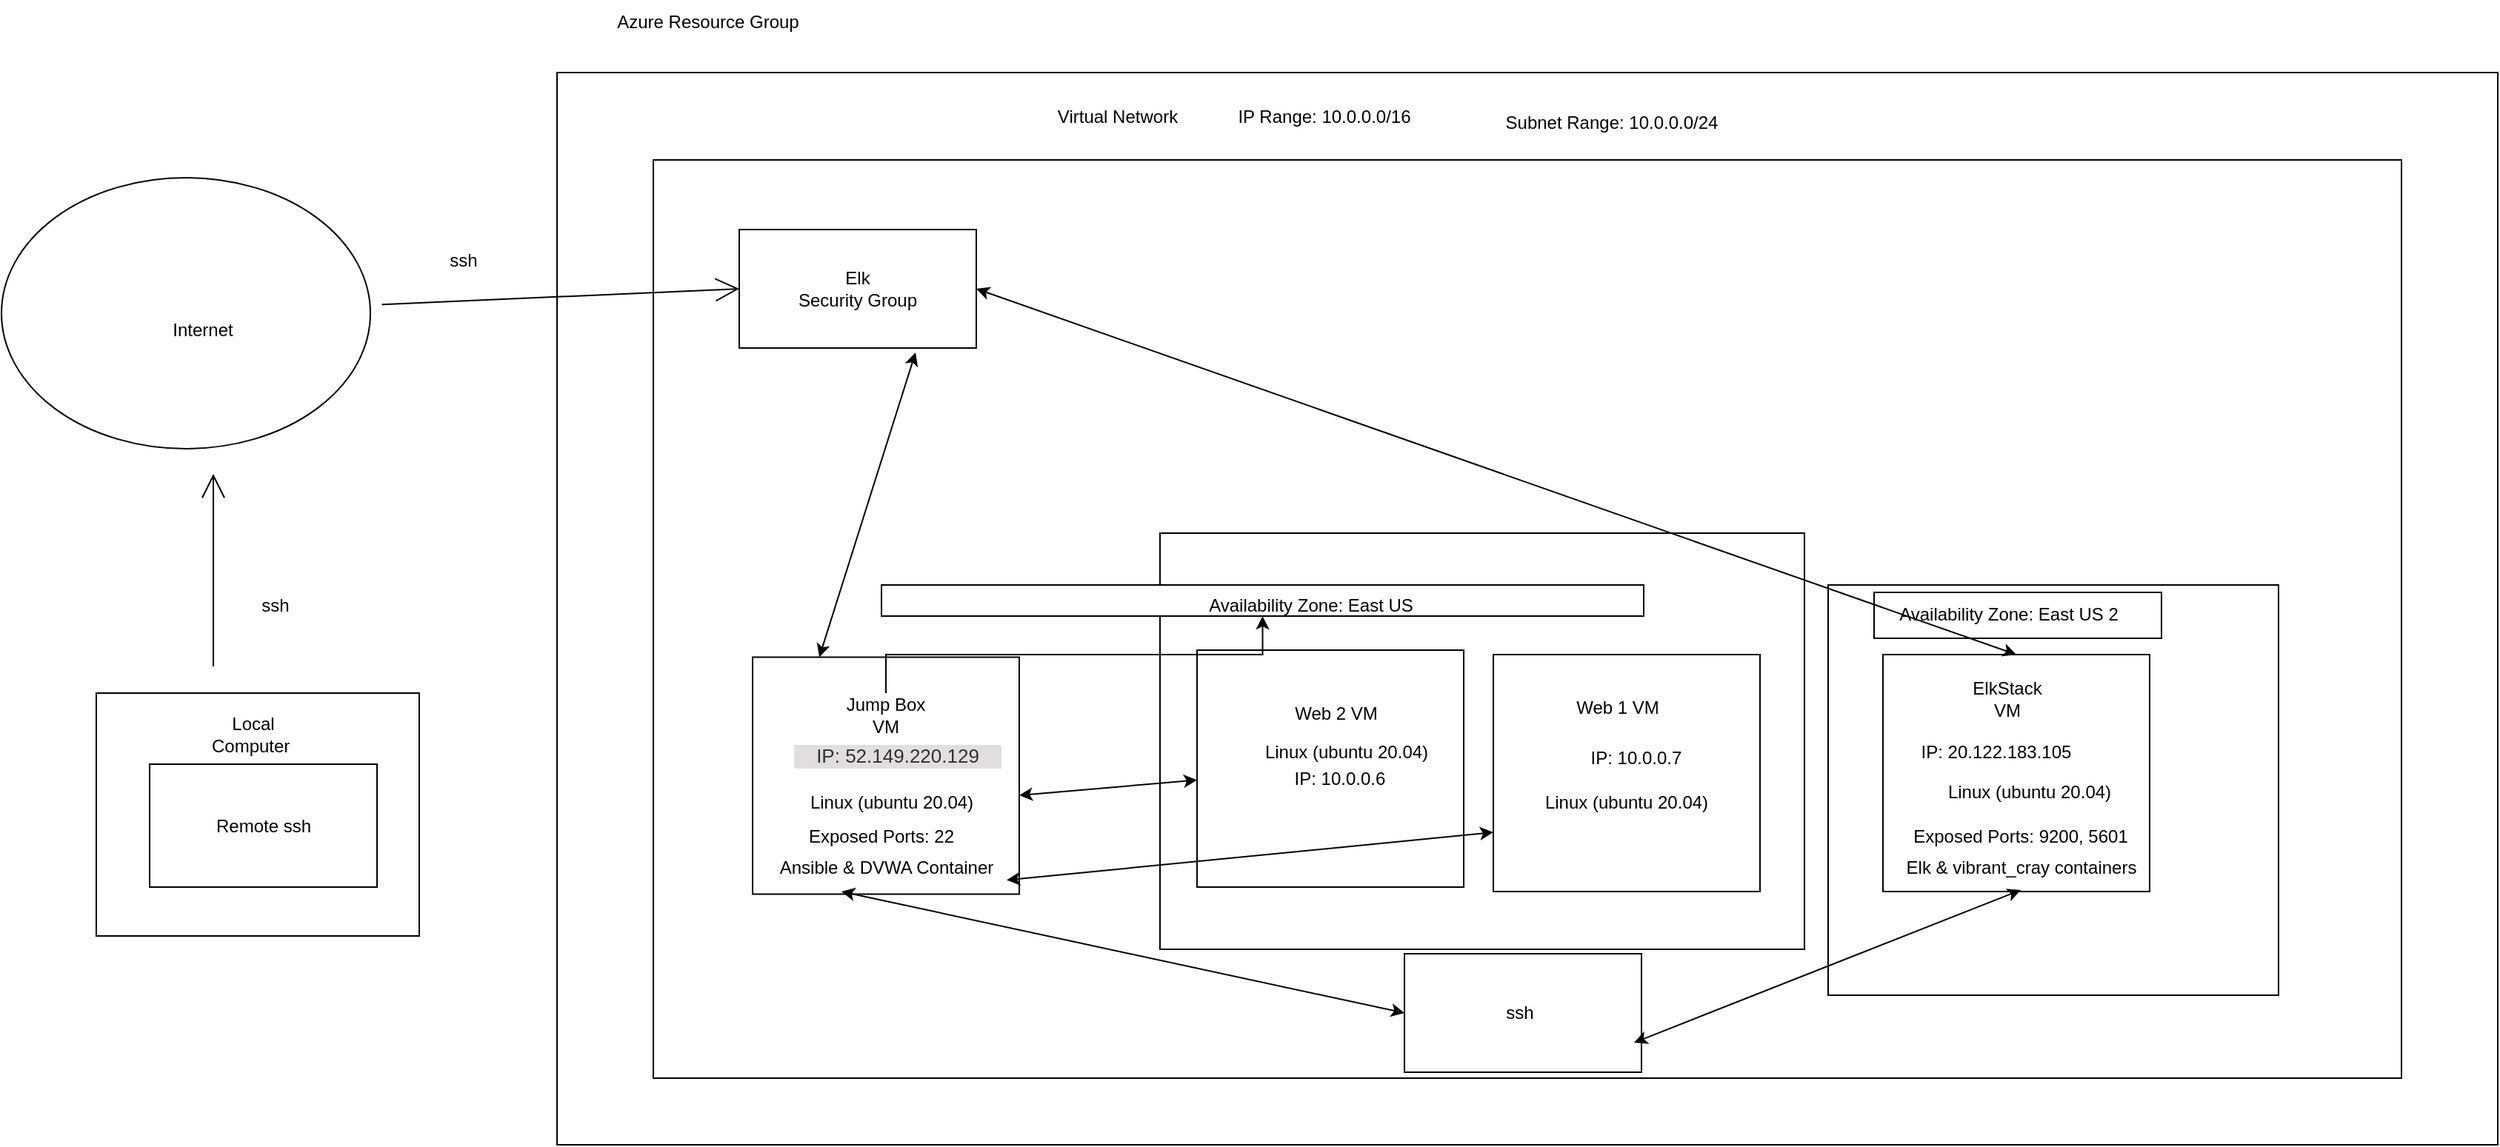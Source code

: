 <mxfile version="16.5.3" type="device"><diagram id="_GEdCjrCZdVkZ-orN7QF" name="Page-1"><mxGraphModel dx="2844" dy="1256" grid="0" gridSize="10" guides="1" tooltips="1" connect="1" arrows="1" fold="1" page="0" pageScale="1" pageWidth="850" pageHeight="1100" math="0" shadow="0"><root><mxCell id="0"/><mxCell id="1" parent="0"/><mxCell id="7RjQl0qeMlrOAw6XI0-0-6" style="edgeStyle=orthogonalEdgeStyle;rounded=0;orthogonalLoop=1;jettySize=auto;html=1;exitX=0.5;exitY=0;exitDx=0;exitDy=0;" edge="1" parent="1" source="7RjQl0qeMlrOAw6XI0-0-4" target="7RjQl0qeMlrOAw6XI0-0-4"><mxGeometry relative="1" as="geometry"/></mxCell><mxCell id="7RjQl0qeMlrOAw6XI0-0-5" value="" style="rounded=0;whiteSpace=wrap;html=1;" vertex="1" parent="1"><mxGeometry x="704" y="222" width="346" height="254.5" as="geometry"/></mxCell><mxCell id="7RjQl0qeMlrOAw6XI0-0-3" value="" style="rounded=0;whiteSpace=wrap;html=1;" vertex="1" parent="1"><mxGeometry x="697" y="268" width="339" height="223.5" as="geometry"/></mxCell><mxCell id="r4s1Yfnx_Hzs8C4Lh6MJ-57" value="" style="rounded=0;whiteSpace=wrap;html=1;hachureGap=4;" parent="1" vertex="1"><mxGeometry x="-154" y="-92" width="1310" height="724" as="geometry"/></mxCell><mxCell id="r4s1Yfnx_Hzs8C4Lh6MJ-8" value="" style="rounded=0;whiteSpace=wrap;html=1;hachureGap=4;" parent="1" vertex="1"><mxGeometry x="-89" y="-33" width="1180" height="620" as="geometry"/></mxCell><mxCell id="7RjQl0qeMlrOAw6XI0-0-4" value="" style="rounded=0;whiteSpace=wrap;html=1;" vertex="1" parent="1"><mxGeometry x="704" y="254" width="304" height="277" as="geometry"/></mxCell><mxCell id="r4s1Yfnx_Hzs8C4Lh6MJ-31" value="" style="rounded=0;whiteSpace=wrap;html=1;hachureGap=4;movable=1;resizable=1;rotatable=1;deletable=1;editable=1;connectable=1;" parent="1" vertex="1"><mxGeometry x="282" y="301" width="180" height="160" as="geometry"/></mxCell><mxCell id="r4s1Yfnx_Hzs8C4Lh6MJ-1" value="" style="rounded=0;whiteSpace=wrap;html=1;hachureGap=4;" parent="1" vertex="1"><mxGeometry x="253" y="219" width="435" height="281" as="geometry"/></mxCell><mxCell id="r4s1Yfnx_Hzs8C4Lh6MJ-2" value="" style="rounded=0;whiteSpace=wrap;html=1;hachureGap=4;" parent="1" vertex="1"><mxGeometry x="-22" y="302.75" width="180" height="160" as="geometry"/></mxCell><mxCell id="r4s1Yfnx_Hzs8C4Lh6MJ-5" value="" style="rounded=0;whiteSpace=wrap;html=1;hachureGap=4;" parent="1" vertex="1"><mxGeometry x="478" y="301" width="180" height="160" as="geometry"/></mxCell><mxCell id="r4s1Yfnx_Hzs8C4Lh6MJ-6" value="" style="rounded=0;whiteSpace=wrap;html=1;hachureGap=4;movable=1;resizable=1;rotatable=1;deletable=1;editable=1;connectable=1;" parent="1" vertex="1"><mxGeometry x="278" y="298" width="180" height="160" as="geometry"/></mxCell><mxCell id="r4s1Yfnx_Hzs8C4Lh6MJ-7" value="" style="rounded=0;whiteSpace=wrap;html=1;hachureGap=4;" parent="1" vertex="1"><mxGeometry x="741" y="301" width="180" height="160" as="geometry"/></mxCell><mxCell id="r4s1Yfnx_Hzs8C4Lh6MJ-9" value="Virtual Network" style="text;strokeColor=none;fillColor=none;html=1;align=center;verticalAlign=middle;whiteSpace=wrap;rounded=0;hachureGap=4;" parent="1" vertex="1"><mxGeometry x="118" y="-82" width="213" height="39" as="geometry"/></mxCell><mxCell id="7RjQl0qeMlrOAw6XI0-0-12" value="" style="edgeStyle=orthogonalEdgeStyle;rounded=0;orthogonalLoop=1;jettySize=auto;html=1;" edge="1" parent="1" source="r4s1Yfnx_Hzs8C4Lh6MJ-10" target="r4s1Yfnx_Hzs8C4Lh6MJ-47"><mxGeometry relative="1" as="geometry"/></mxCell><mxCell id="r4s1Yfnx_Hzs8C4Lh6MJ-10" value="Jump Box VM" style="text;strokeColor=none;fillColor=none;html=1;align=center;verticalAlign=middle;whiteSpace=wrap;rounded=0;hachureGap=4;" parent="1" vertex="1"><mxGeometry x="38" y="327" width="60" height="30" as="geometry"/></mxCell><mxCell id="r4s1Yfnx_Hzs8C4Lh6MJ-11" value="ElkStack VM" style="text;strokeColor=none;fillColor=none;html=1;align=center;verticalAlign=middle;whiteSpace=wrap;rounded=0;hachureGap=4;" parent="1" vertex="1"><mxGeometry x="795" y="316" width="60" height="30" as="geometry"/></mxCell><mxCell id="r4s1Yfnx_Hzs8C4Lh6MJ-12" value="Web 2 VM" style="text;strokeColor=none;fillColor=none;html=1;align=center;verticalAlign=middle;whiteSpace=wrap;rounded=0;hachureGap=4;" parent="1" vertex="1"><mxGeometry x="342" y="326" width="60" height="30" as="geometry"/></mxCell><mxCell id="r4s1Yfnx_Hzs8C4Lh6MJ-13" value="Web 1 VM" style="text;strokeColor=none;fillColor=none;html=1;align=center;verticalAlign=middle;whiteSpace=wrap;rounded=0;hachureGap=4;" parent="1" vertex="1"><mxGeometry x="532" y="322" width="60" height="30" as="geometry"/></mxCell><mxCell id="r4s1Yfnx_Hzs8C4Lh6MJ-14" value="&lt;br&gt;&lt;div class=&quot;fxc-gc-cell fxc-gc-columncell_5_7&quot; id=&quot;fxc-gc-cell-content_5_16&quot; style=&quot;font-size: 13px ; box-sizing: border-box ; display: inline-block ; margin: 0px 4px ; overflow: hidden ; max-height: 31px ; width: 140px ; color: rgb(50 , 49 , 48) ; font-family: &amp;#34;az_ea_font&amp;#34; , &amp;#34;segoe ui&amp;#34; , &amp;#34;az_font&amp;#34; , , , &amp;#34;blinkmacsystemfont&amp;#34; , &amp;#34;roboto&amp;#34; , &amp;#34;oxygen&amp;#34; , &amp;#34;ubuntu&amp;#34; , &amp;#34;cantarell&amp;#34; , &amp;#34;open sans&amp;#34; , &amp;#34;helvetica neue&amp;#34; , sans-serif ; background-color: rgb(225 , 223 , 221) ; outline: none&quot;&gt;&lt;div class=&quot;fxc-gc-text&quot; style=&quot;font-weight: inherit ; overflow: hidden ; text-overflow: ellipsis ; outline: none&quot;&gt;IP: 52.149.220.129&lt;/div&gt;&lt;/div&gt;&lt;div class=&quot;fxc-gc-cell fxc-gc-columncell_5_8&quot; id=&quot;fxc-gc-cell-content_5_17&quot; style=&quot;font-size: 13px ; box-sizing: border-box ; display: inline-block ; margin: 0px 4px ; overflow: hidden ; max-height: 31px ; width: 140px ; color: rgb(50 , 49 , 48) ; font-family: &amp;#34;az_ea_font&amp;#34; , &amp;#34;segoe ui&amp;#34; , &amp;#34;az_font&amp;#34; , , , &amp;#34;blinkmacsystemfont&amp;#34; , &amp;#34;roboto&amp;#34; , &amp;#34;oxygen&amp;#34; , &amp;#34;ubuntu&amp;#34; , &amp;#34;cantarell&amp;#34; , &amp;#34;open sans&amp;#34; , &amp;#34;helvetica neue&amp;#34; , sans-serif ; background-color: rgb(225 , 223 , 221) ; outline: none&quot;&gt;&lt;/div&gt;" style="text;strokeColor=none;fillColor=none;html=1;align=center;verticalAlign=middle;whiteSpace=wrap;rounded=0;hachureGap=4;" parent="1" vertex="1"><mxGeometry x="-13" y="359" width="178" height="23" as="geometry"/></mxCell><mxCell id="r4s1Yfnx_Hzs8C4Lh6MJ-15" value="Linux (ubuntu 20.04)" style="text;strokeColor=none;fillColor=none;html=1;align=center;verticalAlign=middle;whiteSpace=wrap;rounded=0;hachureGap=4;" parent="1" vertex="1"><mxGeometry x="-9" y="386" width="162" height="30" as="geometry"/></mxCell><mxCell id="r4s1Yfnx_Hzs8C4Lh6MJ-16" value="Ansible &amp;amp; DVWA Container" style="text;strokeColor=none;fillColor=none;html=1;align=center;verticalAlign=middle;whiteSpace=wrap;rounded=0;hachureGap=4;" parent="1" vertex="1"><mxGeometry x="-13.5" y="430" width="163" height="30" as="geometry"/></mxCell><mxCell id="r4s1Yfnx_Hzs8C4Lh6MJ-17" value="Exposed Ports: 22" style="text;strokeColor=none;fillColor=none;html=1;align=center;verticalAlign=middle;whiteSpace=wrap;rounded=0;hachureGap=4;" parent="1" vertex="1"><mxGeometry x="-22" y="411" width="174" height="26" as="geometry"/></mxCell><mxCell id="r4s1Yfnx_Hzs8C4Lh6MJ-19" value="IP: 20.122.183.105" style="text;strokeColor=none;fillColor=none;html=1;align=center;verticalAlign=middle;whiteSpace=wrap;rounded=0;hachureGap=4;" parent="1" vertex="1"><mxGeometry x="741" y="352" width="153" height="30" as="geometry"/></mxCell><mxCell id="r4s1Yfnx_Hzs8C4Lh6MJ-20" value="Linux (ubuntu 20.04)" style="text;strokeColor=none;fillColor=none;html=1;align=center;verticalAlign=middle;whiteSpace=wrap;rounded=0;hachureGap=4;" parent="1" vertex="1"><mxGeometry x="759" y="379" width="162" height="30" as="geometry"/></mxCell><mxCell id="r4s1Yfnx_Hzs8C4Lh6MJ-21" value="Exposed Ports: 9200, 5601" style="text;strokeColor=none;fillColor=none;html=1;align=center;verticalAlign=middle;whiteSpace=wrap;rounded=0;hachureGap=4;" parent="1" vertex="1"><mxGeometry x="747" y="409" width="174" height="30" as="geometry"/></mxCell><mxCell id="r4s1Yfnx_Hzs8C4Lh6MJ-22" value="IP: 10.0.0.7" style="text;strokeColor=none;fillColor=none;html=1;align=center;verticalAlign=middle;whiteSpace=wrap;rounded=0;hachureGap=4;" parent="1" vertex="1"><mxGeometry x="497.5" y="356" width="153" height="30" as="geometry"/></mxCell><mxCell id="r4s1Yfnx_Hzs8C4Lh6MJ-23" value="IP: 10.0.0.6" style="text;strokeColor=none;fillColor=none;html=1;align=center;verticalAlign=middle;whiteSpace=wrap;rounded=0;hachureGap=4;" parent="1" vertex="1"><mxGeometry x="298" y="370" width="153" height="30" as="geometry"/></mxCell><mxCell id="r4s1Yfnx_Hzs8C4Lh6MJ-24" value="Linux (ubuntu 20.04)" style="text;strokeColor=none;fillColor=none;html=1;align=center;verticalAlign=middle;whiteSpace=wrap;rounded=0;hachureGap=4;" parent="1" vertex="1"><mxGeometry x="298" y="352" width="162" height="30" as="geometry"/></mxCell><mxCell id="r4s1Yfnx_Hzs8C4Lh6MJ-25" value="Linux (ubuntu 20.04)" style="text;strokeColor=none;fillColor=none;html=1;align=center;verticalAlign=middle;whiteSpace=wrap;rounded=0;hachureGap=4;" parent="1" vertex="1"><mxGeometry x="487" y="386" width="162" height="30" as="geometry"/></mxCell><mxCell id="r4s1Yfnx_Hzs8C4Lh6MJ-26" value="" style="rounded=0;whiteSpace=wrap;html=1;hachureGap=4;" parent="1" vertex="1"><mxGeometry x="-465" y="327" width="218" height="164" as="geometry"/></mxCell><mxCell id="r4s1Yfnx_Hzs8C4Lh6MJ-35" style="edgeStyle=none;curved=1;rounded=0;orthogonalLoop=1;jettySize=auto;html=1;endArrow=open;startSize=14;endSize=14;sourcePerimeterSpacing=8;targetPerimeterSpacing=8;entryX=0;entryY=0.5;entryDx=0;entryDy=0;" parent="1" source="r4s1Yfnx_Hzs8C4Lh6MJ-27" target="r4s1Yfnx_Hzs8C4Lh6MJ-36" edge="1"><mxGeometry relative="1" as="geometry"><mxPoint x="-225.829" y="95.56" as="targetPoint"/></mxGeometry></mxCell><mxCell id="r4s1Yfnx_Hzs8C4Lh6MJ-27" value="" style="ellipse;whiteSpace=wrap;html=1;hachureGap=4;" parent="1" vertex="1"><mxGeometry x="-529" y="-21" width="249" height="183" as="geometry"/></mxCell><mxCell id="r4s1Yfnx_Hzs8C4Lh6MJ-28" value="IP Range: 10.0.0.0/16" style="text;strokeColor=none;fillColor=none;html=1;align=center;verticalAlign=middle;whiteSpace=wrap;rounded=0;hachureGap=4;" parent="1" vertex="1"><mxGeometry x="278" y="-77.5" width="172" height="30" as="geometry"/></mxCell><mxCell id="r4s1Yfnx_Hzs8C4Lh6MJ-29" value="Internet" style="text;strokeColor=none;fillColor=none;html=1;align=center;verticalAlign=middle;whiteSpace=wrap;rounded=0;hachureGap=4;" parent="1" vertex="1"><mxGeometry x="-423" y="67" width="60" height="30" as="geometry"/></mxCell><mxCell id="r4s1Yfnx_Hzs8C4Lh6MJ-36" value="Elk &lt;br&gt;Security Group" style="rounded=0;whiteSpace=wrap;html=1;hachureGap=4;" parent="1" vertex="1"><mxGeometry x="-31" y="14" width="160" height="80" as="geometry"/></mxCell><mxCell id="r4s1Yfnx_Hzs8C4Lh6MJ-46" value="Elk &amp;amp; vibrant_cray containers" style="text;strokeColor=none;fillColor=none;html=1;align=center;verticalAlign=middle;whiteSpace=wrap;rounded=0;hachureGap=4;" parent="1" vertex="1"><mxGeometry x="735.5" y="430" width="197" height="30" as="geometry"/></mxCell><mxCell id="r4s1Yfnx_Hzs8C4Lh6MJ-47" value="" style="rounded=0;whiteSpace=wrap;html=1;hachureGap=4;" parent="1" vertex="1"><mxGeometry x="65" y="254" width="514.5" height="21" as="geometry"/></mxCell><mxCell id="r4s1Yfnx_Hzs8C4Lh6MJ-48" value="Availability Zone: East US" style="text;strokeColor=none;fillColor=none;html=1;align=center;verticalAlign=middle;whiteSpace=wrap;rounded=0;hachureGap=4;" parent="1" vertex="1"><mxGeometry x="239" y="253" width="232" height="30" as="geometry"/></mxCell><mxCell id="r4s1Yfnx_Hzs8C4Lh6MJ-50" value="Local Computer&amp;nbsp;" style="text;strokeColor=none;fillColor=none;html=1;align=center;verticalAlign=middle;whiteSpace=wrap;rounded=0;hachureGap=4;" parent="1" vertex="1"><mxGeometry x="-389" y="340" width="60" height="30" as="geometry"/></mxCell><mxCell id="r4s1Yfnx_Hzs8C4Lh6MJ-51" value="" style="edgeStyle=none;orthogonalLoop=1;jettySize=auto;html=1;rounded=0;endArrow=open;startSize=14;endSize=14;sourcePerimeterSpacing=8;targetPerimeterSpacing=8;curved=1;" parent="1" edge="1"><mxGeometry width="120" relative="1" as="geometry"><mxPoint x="-386" y="309" as="sourcePoint"/><mxPoint x="-386" y="179" as="targetPoint"/><Array as="points"/></mxGeometry></mxCell><mxCell id="r4s1Yfnx_Hzs8C4Lh6MJ-56" style="edgeStyle=none;curved=1;rounded=0;orthogonalLoop=1;jettySize=auto;html=1;exitX=0.5;exitY=1;exitDx=0;exitDy=0;endArrow=open;startSize=14;endSize=14;sourcePerimeterSpacing=8;targetPerimeterSpacing=8;entryX=0.5;entryY=1;entryDx=0;entryDy=0;" parent="1" source="r4s1Yfnx_Hzs8C4Lh6MJ-53" target="r4s1Yfnx_Hzs8C4Lh6MJ-53" edge="1"><mxGeometry relative="1" as="geometry"><mxPoint x="-408" y="-71" as="targetPoint"/></mxGeometry></mxCell><mxCell id="r4s1Yfnx_Hzs8C4Lh6MJ-53" value="Remote ssh" style="rounded=0;whiteSpace=wrap;html=1;hachureGap=4;" parent="1" vertex="1"><mxGeometry x="-429" y="375" width="153.5" height="83" as="geometry"/></mxCell><mxCell id="r4s1Yfnx_Hzs8C4Lh6MJ-58" value="Azure Resource Group" style="text;strokeColor=none;fillColor=none;html=1;align=center;verticalAlign=middle;whiteSpace=wrap;rounded=0;hachureGap=4;" parent="1" vertex="1"><mxGeometry x="-130" y="-141" width="156" height="30" as="geometry"/></mxCell><mxCell id="r4s1Yfnx_Hzs8C4Lh6MJ-59" value="Subnet Range: 10.0.0.0/24" style="text;strokeColor=none;fillColor=none;html=1;align=center;verticalAlign=middle;whiteSpace=wrap;rounded=0;hachureGap=4;" parent="1" vertex="1"><mxGeometry x="466" y="-73" width="184" height="30" as="geometry"/></mxCell><mxCell id="r4s1Yfnx_Hzs8C4Lh6MJ-70" value="" style="rounded=0;whiteSpace=wrap;html=1;hachureGap=4;" parent="1" vertex="1"><mxGeometry x="418" y="503" width="160" height="80" as="geometry"/></mxCell><mxCell id="r4s1Yfnx_Hzs8C4Lh6MJ-73" value="ssh" style="text;strokeColor=none;fillColor=none;html=1;align=center;verticalAlign=middle;whiteSpace=wrap;rounded=0;hachureGap=4;" parent="1" vertex="1"><mxGeometry x="466" y="528" width="60" height="30" as="geometry"/></mxCell><mxCell id="7RjQl0qeMlrOAw6XI0-0-7" value="" style="rounded=0;whiteSpace=wrap;html=1;" vertex="1" parent="1"><mxGeometry x="735" y="259" width="194" height="31" as="geometry"/></mxCell><mxCell id="r4s1Yfnx_Hzs8C4Lh6MJ-49" value="Availability Zone: East US 2" style="text;strokeColor=none;fillColor=none;html=1;align=center;verticalAlign=middle;whiteSpace=wrap;rounded=0;hachureGap=4;" parent="1" vertex="1"><mxGeometry x="710" y="259" width="232" height="30" as="geometry"/></mxCell><mxCell id="7RjQl0qeMlrOAw6XI0-0-8" value="ssh" style="text;strokeColor=none;fillColor=none;html=1;align=center;verticalAlign=middle;whiteSpace=wrap;rounded=0;hachureGap=4;" vertex="1" parent="1"><mxGeometry x="-247" y="20" width="60" height="30" as="geometry"/></mxCell><mxCell id="7RjQl0qeMlrOAw6XI0-0-9" value="ssh" style="text;strokeColor=none;fillColor=none;html=1;align=center;verticalAlign=middle;whiteSpace=wrap;rounded=0;hachureGap=4;" vertex="1" parent="1"><mxGeometry x="-374" y="253" width="60" height="30" as="geometry"/></mxCell><mxCell id="7RjQl0qeMlrOAw6XI0-0-10" value="" style="endArrow=classic;startArrow=classic;html=1;rounded=0;exitX=1;exitY=0.5;exitDx=0;exitDy=0;entryX=0.5;entryY=0;entryDx=0;entryDy=0;" edge="1" parent="1" source="r4s1Yfnx_Hzs8C4Lh6MJ-36" target="r4s1Yfnx_Hzs8C4Lh6MJ-7"><mxGeometry width="50" height="50" relative="1" as="geometry"><mxPoint x="458" y="170" as="sourcePoint"/><mxPoint x="508" y="120" as="targetPoint"/></mxGeometry></mxCell><mxCell id="7RjQl0qeMlrOAw6XI0-0-11" value="" style="endArrow=classic;startArrow=classic;html=1;rounded=0;exitX=1;exitY=0.5;exitDx=0;exitDy=0;entryX=0.25;entryY=0;entryDx=0;entryDy=0;" edge="1" parent="1" target="r4s1Yfnx_Hzs8C4Lh6MJ-2"><mxGeometry width="50" height="50" relative="1" as="geometry"><mxPoint x="88" y="97" as="sourcePoint"/><mxPoint x="790" y="344" as="targetPoint"/></mxGeometry></mxCell><mxCell id="7RjQl0qeMlrOAw6XI0-0-17" value="" style="endArrow=classic;startArrow=classic;html=1;rounded=0;" edge="1" parent="1" target="r4s1Yfnx_Hzs8C4Lh6MJ-6"><mxGeometry width="50" height="50" relative="1" as="geometry"><mxPoint x="158" y="396" as="sourcePoint"/><mxPoint x="208" y="346" as="targetPoint"/></mxGeometry></mxCell><mxCell id="7RjQl0qeMlrOAw6XI0-0-20" value="" style="endArrow=classic;startArrow=classic;html=1;rounded=0;entryX=0.5;entryY=1;entryDx=0;entryDy=0;" edge="1" parent="1" target="r4s1Yfnx_Hzs8C4Lh6MJ-46"><mxGeometry width="50" height="50" relative="1" as="geometry"><mxPoint x="573" y="563" as="sourcePoint"/><mxPoint x="623" y="513" as="targetPoint"/></mxGeometry></mxCell><mxCell id="7RjQl0qeMlrOAw6XI0-0-21" value="" style="endArrow=classic;startArrow=classic;html=1;rounded=0;entryX=0;entryY=0.5;entryDx=0;entryDy=0;" edge="1" parent="1" target="r4s1Yfnx_Hzs8C4Lh6MJ-70"><mxGeometry width="50" height="50" relative="1" as="geometry"><mxPoint x="38" y="461" as="sourcePoint"/><mxPoint x="133" y="449.904" as="targetPoint"/></mxGeometry></mxCell><mxCell id="7RjQl0qeMlrOAw6XI0-0-22" value="" style="endArrow=classic;startArrow=classic;html=1;rounded=0;entryX=0;entryY=0.75;entryDx=0;entryDy=0;" edge="1" parent="1" target="r4s1Yfnx_Hzs8C4Lh6MJ-5"><mxGeometry width="50" height="50" relative="1" as="geometry"><mxPoint x="149.5" y="453.29" as="sourcePoint"/><mxPoint x="269.5" y="443.004" as="targetPoint"/></mxGeometry></mxCell></root></mxGraphModel></diagram></mxfile>
